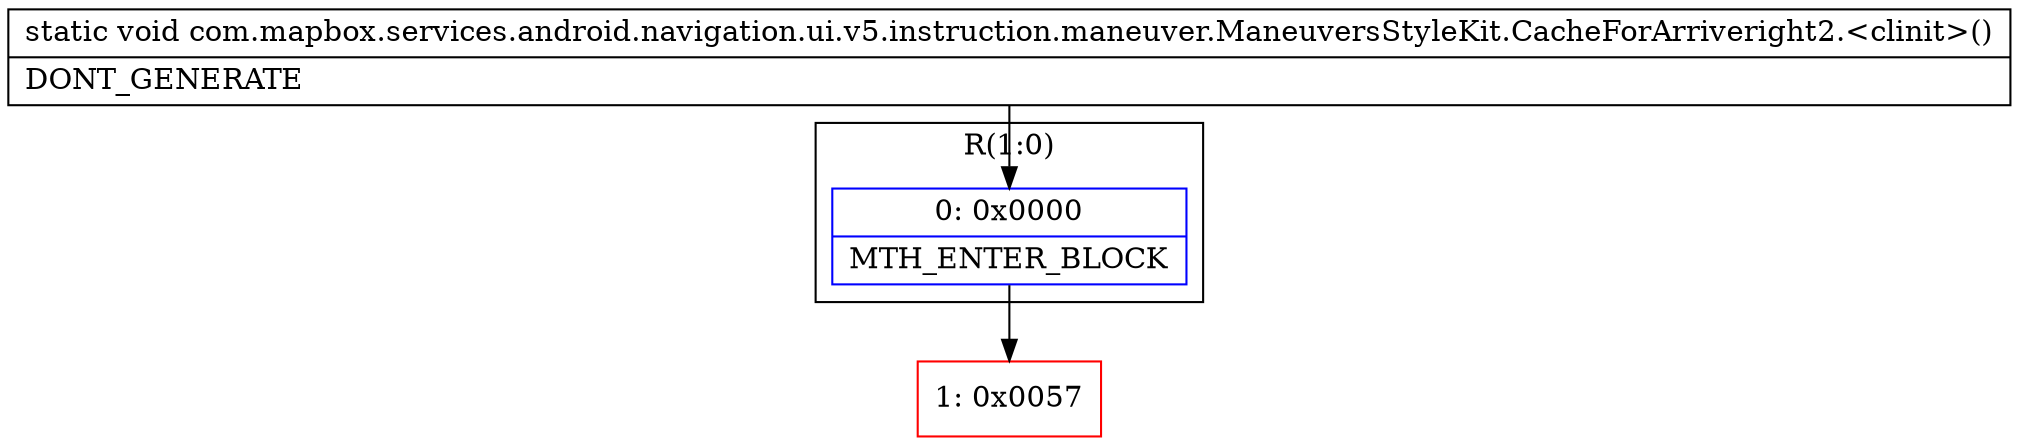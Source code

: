 digraph "CFG forcom.mapbox.services.android.navigation.ui.v5.instruction.maneuver.ManeuversStyleKit.CacheForArriveright2.\<clinit\>()V" {
subgraph cluster_Region_669958820 {
label = "R(1:0)";
node [shape=record,color=blue];
Node_0 [shape=record,label="{0\:\ 0x0000|MTH_ENTER_BLOCK\l}"];
}
Node_1 [shape=record,color=red,label="{1\:\ 0x0057}"];
MethodNode[shape=record,label="{static void com.mapbox.services.android.navigation.ui.v5.instruction.maneuver.ManeuversStyleKit.CacheForArriveright2.\<clinit\>()  | DONT_GENERATE\l}"];
MethodNode -> Node_0;
Node_0 -> Node_1;
}


